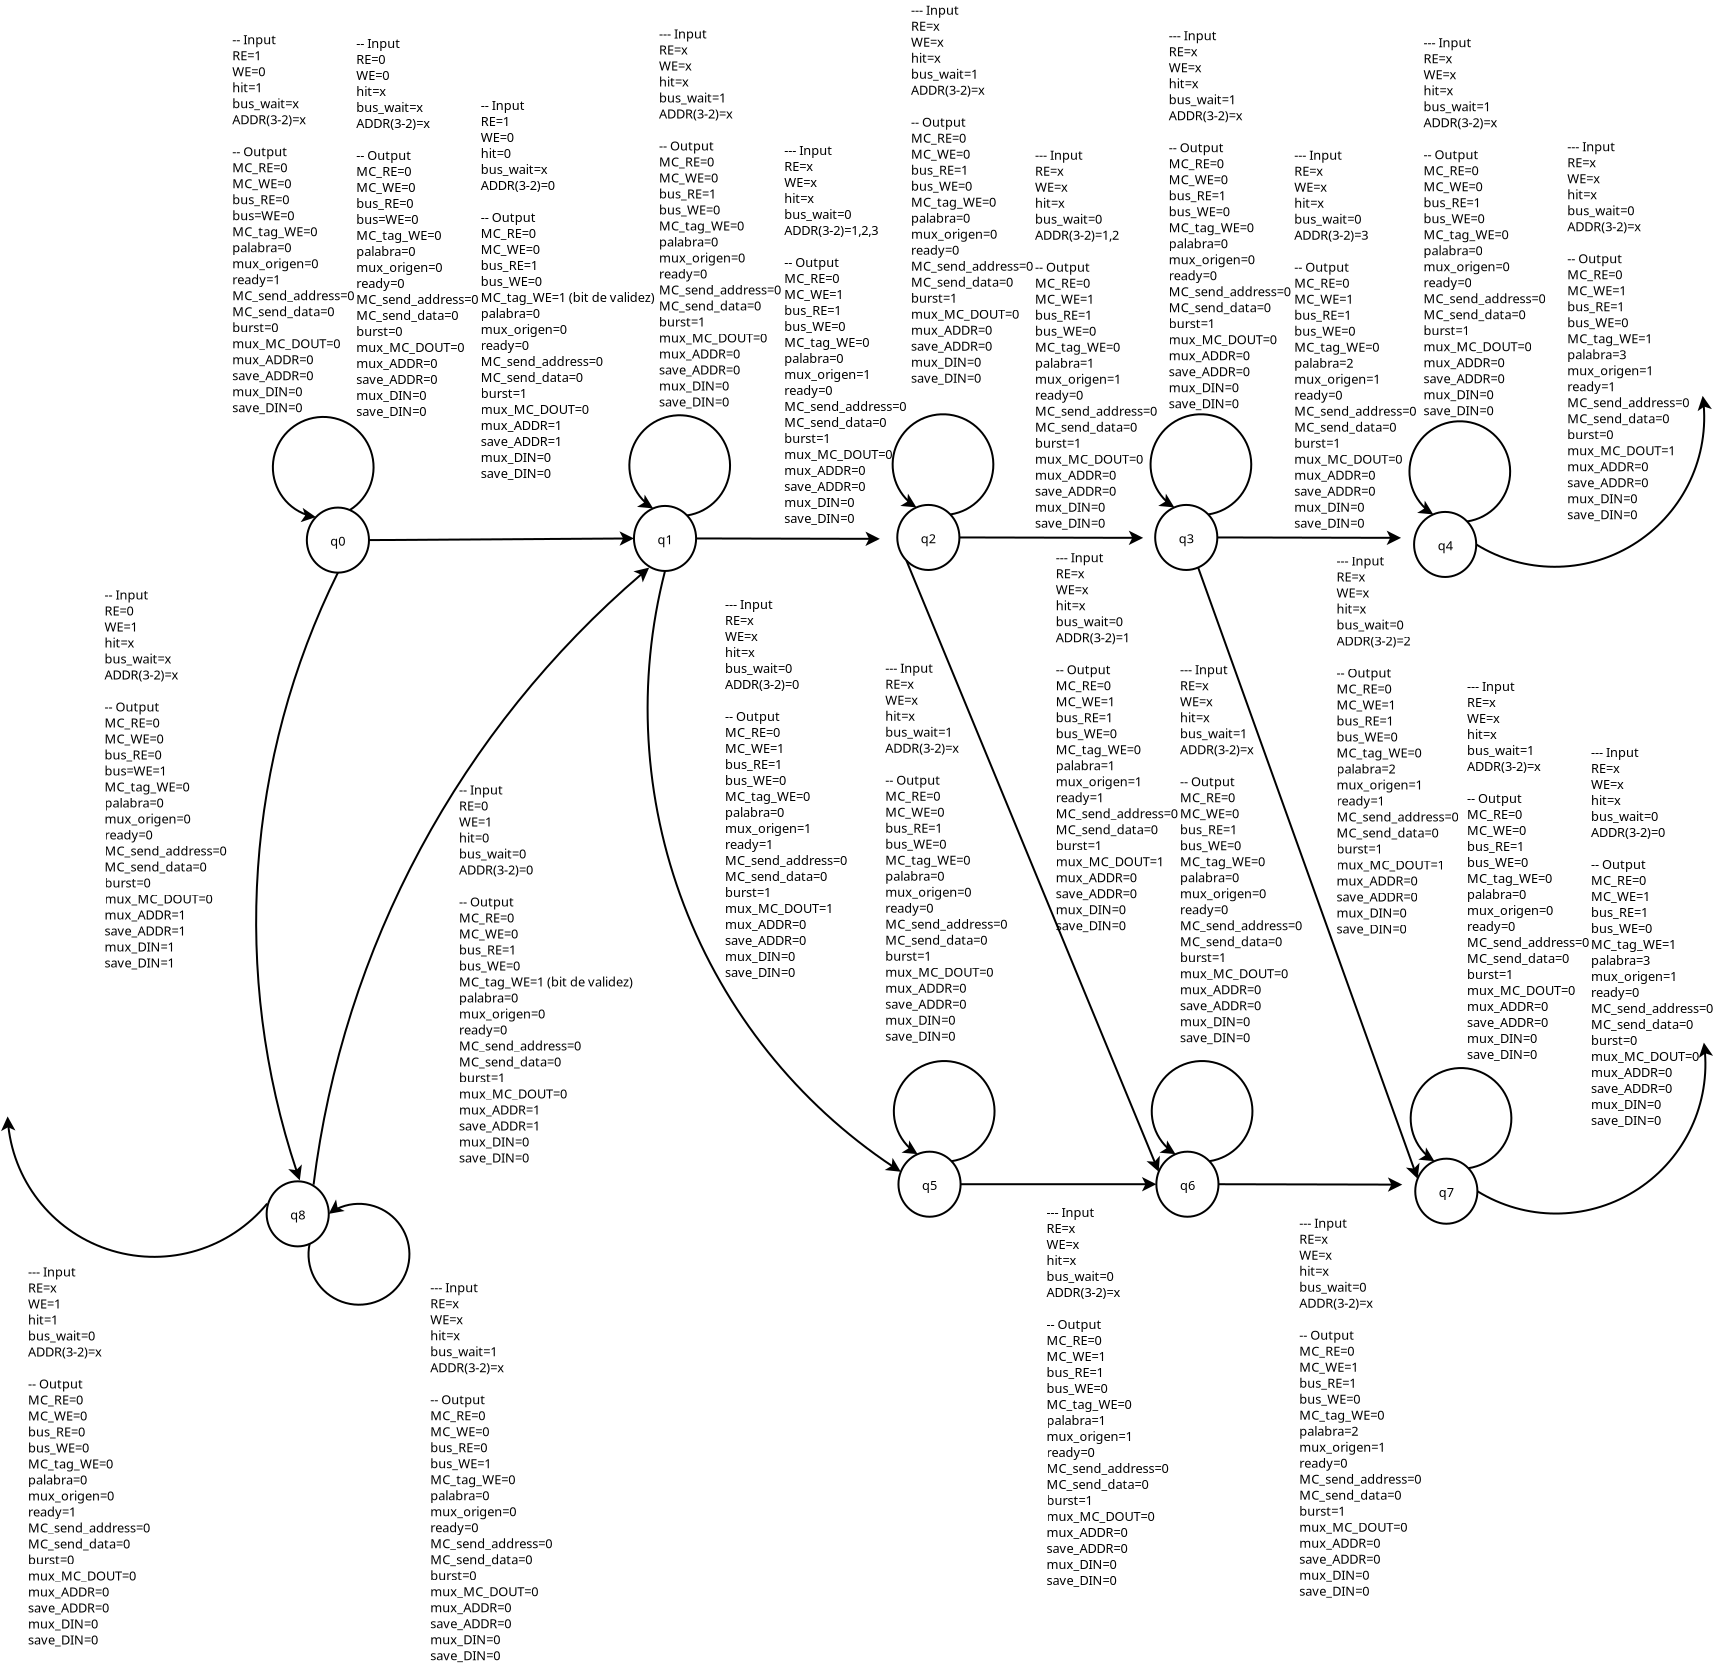 <?xml version="1.0" encoding="UTF-8"?>
<dia:diagram xmlns:dia="http://www.lysator.liu.se/~alla/dia/">
  <dia:layer name="Fondo" visible="true" active="true">
    <dia:object type="Flowchart - Ellipse" version="0" id="O0">
      <dia:attribute name="obj_pos">
        <dia:point val="-0.003,13.686"/>
      </dia:attribute>
      <dia:attribute name="obj_bb">
        <dia:rectangle val="-0.053,13.636;3.154,16.989"/>
      </dia:attribute>
      <dia:attribute name="elem_corner">
        <dia:point val="-0.003,13.686"/>
      </dia:attribute>
      <dia:attribute name="elem_width">
        <dia:real val="3.107"/>
      </dia:attribute>
      <dia:attribute name="elem_height">
        <dia:real val="3.253"/>
      </dia:attribute>
      <dia:attribute name="show_background">
        <dia:boolean val="true"/>
      </dia:attribute>
      <dia:attribute name="padding">
        <dia:real val="0.354"/>
      </dia:attribute>
      <dia:attribute name="text">
        <dia:composite type="text">
          <dia:attribute name="string">
            <dia:string>#q0#</dia:string>
          </dia:attribute>
          <dia:attribute name="font">
            <dia:font family="sans" style="0" name="Helvetica"/>
          </dia:attribute>
          <dia:attribute name="height">
            <dia:real val="0.8"/>
          </dia:attribute>
          <dia:attribute name="pos">
            <dia:point val="1.55,15.552"/>
          </dia:attribute>
          <dia:attribute name="color">
            <dia:color val="#000000"/>
          </dia:attribute>
          <dia:attribute name="alignment">
            <dia:enum val="1"/>
          </dia:attribute>
        </dia:composite>
      </dia:attribute>
    </dia:object>
    <dia:object type="Flowchart - Ellipse" version="0" id="O1">
      <dia:attribute name="obj_pos">
        <dia:point val="16.353,13.603"/>
      </dia:attribute>
      <dia:attribute name="obj_bb">
        <dia:rectangle val="16.303,13.553;19.509,16.906"/>
      </dia:attribute>
      <dia:attribute name="elem_corner">
        <dia:point val="16.353,13.603"/>
      </dia:attribute>
      <dia:attribute name="elem_width">
        <dia:real val="3.107"/>
      </dia:attribute>
      <dia:attribute name="elem_height">
        <dia:real val="3.253"/>
      </dia:attribute>
      <dia:attribute name="show_background">
        <dia:boolean val="true"/>
      </dia:attribute>
      <dia:attribute name="padding">
        <dia:real val="0.354"/>
      </dia:attribute>
      <dia:attribute name="text">
        <dia:composite type="text">
          <dia:attribute name="string">
            <dia:string>#q1#</dia:string>
          </dia:attribute>
          <dia:attribute name="font">
            <dia:font family="sans" style="0" name="Helvetica"/>
          </dia:attribute>
          <dia:attribute name="height">
            <dia:real val="0.8"/>
          </dia:attribute>
          <dia:attribute name="pos">
            <dia:point val="17.906,15.469"/>
          </dia:attribute>
          <dia:attribute name="color">
            <dia:color val="#000000"/>
          </dia:attribute>
          <dia:attribute name="alignment">
            <dia:enum val="1"/>
          </dia:attribute>
        </dia:composite>
      </dia:attribute>
    </dia:object>
    <dia:object type="Standard - Text" version="1" id="O2">
      <dia:attribute name="obj_pos">
        <dia:point val="-3.731,-9.481"/>
      </dia:attribute>
      <dia:attribute name="obj_bb">
        <dia:rectangle val="-3.731,-10.121;2.179,9.052"/>
      </dia:attribute>
      <dia:attribute name="text">
        <dia:composite type="text">
          <dia:attribute name="string">
            <dia:string>#-- Input
RE=1
WE=0
hit=1
bus_wait=x
ADDR(3-2)=x

-- Output
MC_RE=0
MC_WE=0
bus_RE=0
bus=WE=0
MC_tag_WE=0
palabra=0
mux_origen=0
ready=1
MC_send_address=0
MC_send_data=0
burst=0
mux_MC_DOUT=0
mux_ADDR=0
save_ADDR=0
mux_DIN=0
save_DIN=0#</dia:string>
          </dia:attribute>
          <dia:attribute name="font">
            <dia:font family="sans" style="0" name="Helvetica"/>
          </dia:attribute>
          <dia:attribute name="height">
            <dia:real val="0.8"/>
          </dia:attribute>
          <dia:attribute name="pos">
            <dia:point val="-3.731,-9.481"/>
          </dia:attribute>
          <dia:attribute name="color">
            <dia:color val="#000000"/>
          </dia:attribute>
          <dia:attribute name="alignment">
            <dia:enum val="0"/>
          </dia:attribute>
        </dia:composite>
      </dia:attribute>
      <dia:attribute name="valign">
        <dia:enum val="3"/>
      </dia:attribute>
    </dia:object>
    <dia:object type="Standard - Arc" version="0" id="O3">
      <dia:attribute name="obj_pos">
        <dia:point val="2.145,13.809"/>
      </dia:attribute>
      <dia:attribute name="obj_bb">
        <dia:rectangle val="-1.751,9.103;3.384,14.415"/>
      </dia:attribute>
      <dia:attribute name="conn_endpoints">
        <dia:point val="2.145,13.809"/>
        <dia:point val="0.452,14.162"/>
      </dia:attribute>
      <dia:attribute name="curve_distance">
        <dia:real val="4.882"/>
      </dia:attribute>
      <dia:attribute name="end_arrow">
        <dia:enum val="22"/>
      </dia:attribute>
      <dia:attribute name="end_arrow_length">
        <dia:real val="0.5"/>
      </dia:attribute>
      <dia:attribute name="end_arrow_width">
        <dia:real val="0.5"/>
      </dia:attribute>
      <dia:connections>
        <dia:connection handle="0" to="O0" connection="3"/>
        <dia:connection handle="1" to="O0" connection="6"/>
      </dia:connections>
    </dia:object>
    <dia:object type="Standard - Line" version="0" id="O4">
      <dia:attribute name="obj_pos">
        <dia:point val="3.104,15.312"/>
      </dia:attribute>
      <dia:attribute name="obj_bb">
        <dia:rectangle val="3.054,14.871;16.464,15.595"/>
      </dia:attribute>
      <dia:attribute name="conn_endpoints">
        <dia:point val="3.104,15.312"/>
        <dia:point val="16.353,15.229"/>
      </dia:attribute>
      <dia:attribute name="numcp">
        <dia:int val="1"/>
      </dia:attribute>
      <dia:attribute name="end_arrow">
        <dia:enum val="22"/>
      </dia:attribute>
      <dia:attribute name="end_arrow_length">
        <dia:real val="0.5"/>
      </dia:attribute>
      <dia:attribute name="end_arrow_width">
        <dia:real val="0.5"/>
      </dia:attribute>
      <dia:connections>
        <dia:connection handle="0" to="O0" connection="0"/>
        <dia:connection handle="1" to="O1" connection="8"/>
      </dia:connections>
    </dia:object>
    <dia:object type="Standard - Text" version="1" id="O5">
      <dia:attribute name="obj_pos">
        <dia:point val="8.696,-6.196"/>
      </dia:attribute>
      <dia:attribute name="obj_bb">
        <dia:rectangle val="8.696,-6.836;17.359,12.336"/>
      </dia:attribute>
      <dia:attribute name="text">
        <dia:composite type="text">
          <dia:attribute name="string">
            <dia:string>#-- Input
RE=1
WE=0
hit=0
bus_wait=x
ADDR(3-2)=0

-- Output
MC_RE=0
MC_WE=0
bus_RE=1
bus_WE=0
MC_tag_WE=1 (bit de validez)
palabra=0
mux_origen=0
ready=0
MC_send_address=0
MC_send_data=0
burst=1
mux_MC_DOUT=0
mux_ADDR=1
save_ADDR=1
mux_DIN=0
save_DIN=0#</dia:string>
          </dia:attribute>
          <dia:attribute name="font">
            <dia:font family="sans" style="0" name="Helvetica"/>
          </dia:attribute>
          <dia:attribute name="height">
            <dia:real val="0.8"/>
          </dia:attribute>
          <dia:attribute name="pos">
            <dia:point val="8.696,-6.196"/>
          </dia:attribute>
          <dia:attribute name="color">
            <dia:color val="#000000"/>
          </dia:attribute>
          <dia:attribute name="alignment">
            <dia:enum val="0"/>
          </dia:attribute>
        </dia:composite>
      </dia:attribute>
      <dia:attribute name="valign">
        <dia:enum val="3"/>
      </dia:attribute>
    </dia:object>
    <dia:object type="Standard - Line" version="0" id="O6">
      <dia:attribute name="obj_pos">
        <dia:point val="19.459,15.229"/>
      </dia:attribute>
      <dia:attribute name="obj_bb">
        <dia:rectangle val="19.409,14.887;28.76,15.61"/>
      </dia:attribute>
      <dia:attribute name="conn_endpoints">
        <dia:point val="19.459,15.229"/>
        <dia:point val="28.648,15.25"/>
      </dia:attribute>
      <dia:attribute name="numcp">
        <dia:int val="1"/>
      </dia:attribute>
      <dia:attribute name="end_arrow">
        <dia:enum val="22"/>
      </dia:attribute>
      <dia:attribute name="end_arrow_length">
        <dia:real val="0.5"/>
      </dia:attribute>
      <dia:attribute name="end_arrow_width">
        <dia:real val="0.5"/>
      </dia:attribute>
      <dia:connections>
        <dia:connection handle="0" to="O1" connection="0"/>
      </dia:connections>
    </dia:object>
    <dia:object type="Standard - Arc" version="0" id="O7">
      <dia:attribute name="obj_pos">
        <dia:point val="19.004,14.079"/>
      </dia:attribute>
      <dia:attribute name="obj_bb">
        <dia:rectangle val="16.072,9.02;21.208,14.138"/>
      </dia:attribute>
      <dia:attribute name="conn_endpoints">
        <dia:point val="19.004,14.079"/>
        <dia:point val="17.311,13.726"/>
      </dia:attribute>
      <dia:attribute name="curve_distance">
        <dia:real val="4.882"/>
      </dia:attribute>
      <dia:attribute name="end_arrow">
        <dia:enum val="22"/>
      </dia:attribute>
      <dia:attribute name="end_arrow_length">
        <dia:real val="0.5"/>
      </dia:attribute>
      <dia:attribute name="end_arrow_width">
        <dia:real val="0.5"/>
      </dia:attribute>
      <dia:connections>
        <dia:connection handle="0" to="O1" connection="2"/>
        <dia:connection handle="1" to="O1" connection="5"/>
      </dia:connections>
    </dia:object>
    <dia:object type="Standard - Text" version="1" id="O8">
      <dia:attribute name="obj_pos">
        <dia:point val="17.605,-9.767"/>
      </dia:attribute>
      <dia:attribute name="obj_bb">
        <dia:rectangle val="17.605,-10.407;23.515,8.766"/>
      </dia:attribute>
      <dia:attribute name="text">
        <dia:composite type="text">
          <dia:attribute name="string">
            <dia:string>#--- Input
RE=x
WE=x
hit=x
bus_wait=1
ADDR(3-2)=x

-- Output
MC_RE=0
MC_WE=0
bus_RE=1
bus_WE=0
MC_tag_WE=0
palabra=0
mux_origen=0
ready=0
MC_send_address=0
MC_send_data=0
burst=1
mux_MC_DOUT=0
mux_ADDR=0
save_ADDR=0
mux_DIN=0
save_DIN=0#</dia:string>
          </dia:attribute>
          <dia:attribute name="font">
            <dia:font family="sans" style="0" name="Helvetica"/>
          </dia:attribute>
          <dia:attribute name="height">
            <dia:real val="0.8"/>
          </dia:attribute>
          <dia:attribute name="pos">
            <dia:point val="17.605,-9.767"/>
          </dia:attribute>
          <dia:attribute name="color">
            <dia:color val="#000000"/>
          </dia:attribute>
          <dia:attribute name="alignment">
            <dia:enum val="0"/>
          </dia:attribute>
        </dia:composite>
      </dia:attribute>
      <dia:attribute name="valign">
        <dia:enum val="3"/>
      </dia:attribute>
    </dia:object>
    <dia:object type="Standard - Text" version="1" id="O9">
      <dia:attribute name="obj_pos">
        <dia:point val="23.871,-3.937"/>
      </dia:attribute>
      <dia:attribute name="obj_bb">
        <dia:rectangle val="23.871,-4.577;29.781,14.595"/>
      </dia:attribute>
      <dia:attribute name="text">
        <dia:composite type="text">
          <dia:attribute name="string">
            <dia:string>#--- Input
RE=x
WE=x
hit=x
bus_wait=0
ADDR(3-2)=1,2,3

-- Output
MC_RE=0
MC_WE=1
bus_RE=1
bus_WE=0
MC_tag_WE=0
palabra=0
mux_origen=1
ready=0
MC_send_address=0
MC_send_data=0
burst=1
mux_MC_DOUT=0
mux_ADDR=0
save_ADDR=0
mux_DIN=0
save_DIN=0#</dia:string>
          </dia:attribute>
          <dia:attribute name="font">
            <dia:font family="sans" style="0" name="Helvetica"/>
          </dia:attribute>
          <dia:attribute name="height">
            <dia:real val="0.8"/>
          </dia:attribute>
          <dia:attribute name="pos">
            <dia:point val="23.871,-3.937"/>
          </dia:attribute>
          <dia:attribute name="color">
            <dia:color val="#000000"/>
          </dia:attribute>
          <dia:attribute name="alignment">
            <dia:enum val="0"/>
          </dia:attribute>
        </dia:composite>
      </dia:attribute>
      <dia:attribute name="valign">
        <dia:enum val="3"/>
      </dia:attribute>
    </dia:object>
    <dia:object type="Flowchart - Ellipse" version="0" id="O10">
      <dia:attribute name="obj_pos">
        <dia:point val="29.519,13.553"/>
      </dia:attribute>
      <dia:attribute name="obj_bb">
        <dia:rectangle val="29.469,13.503;32.675,16.856"/>
      </dia:attribute>
      <dia:attribute name="elem_corner">
        <dia:point val="29.519,13.553"/>
      </dia:attribute>
      <dia:attribute name="elem_width">
        <dia:real val="3.107"/>
      </dia:attribute>
      <dia:attribute name="elem_height">
        <dia:real val="3.253"/>
      </dia:attribute>
      <dia:attribute name="show_background">
        <dia:boolean val="true"/>
      </dia:attribute>
      <dia:attribute name="padding">
        <dia:real val="0.354"/>
      </dia:attribute>
      <dia:attribute name="text">
        <dia:composite type="text">
          <dia:attribute name="string">
            <dia:string>#q2#</dia:string>
          </dia:attribute>
          <dia:attribute name="font">
            <dia:font family="sans" style="0" name="Helvetica"/>
          </dia:attribute>
          <dia:attribute name="height">
            <dia:real val="0.8"/>
          </dia:attribute>
          <dia:attribute name="pos">
            <dia:point val="31.072,15.419"/>
          </dia:attribute>
          <dia:attribute name="color">
            <dia:color val="#000000"/>
          </dia:attribute>
          <dia:attribute name="alignment">
            <dia:enum val="1"/>
          </dia:attribute>
        </dia:composite>
      </dia:attribute>
    </dia:object>
    <dia:object type="Standard - Line" version="0" id="O11">
      <dia:attribute name="obj_pos">
        <dia:point val="32.625,15.179"/>
      </dia:attribute>
      <dia:attribute name="obj_bb">
        <dia:rectangle val="32.575,14.837;41.926,15.56"/>
      </dia:attribute>
      <dia:attribute name="conn_endpoints">
        <dia:point val="32.625,15.179"/>
        <dia:point val="41.814,15.2"/>
      </dia:attribute>
      <dia:attribute name="numcp">
        <dia:int val="1"/>
      </dia:attribute>
      <dia:attribute name="end_arrow">
        <dia:enum val="22"/>
      </dia:attribute>
      <dia:attribute name="end_arrow_length">
        <dia:real val="0.5"/>
      </dia:attribute>
      <dia:attribute name="end_arrow_width">
        <dia:real val="0.5"/>
      </dia:attribute>
      <dia:connections>
        <dia:connection handle="0" to="O10" connection="0"/>
      </dia:connections>
    </dia:object>
    <dia:object type="Standard - Arc" version="0" id="O12">
      <dia:attribute name="obj_pos">
        <dia:point val="32.17,14.029"/>
      </dia:attribute>
      <dia:attribute name="obj_bb">
        <dia:rectangle val="29.238,8.97;34.374,14.088"/>
      </dia:attribute>
      <dia:attribute name="conn_endpoints">
        <dia:point val="32.17,14.029"/>
        <dia:point val="30.477,13.677"/>
      </dia:attribute>
      <dia:attribute name="curve_distance">
        <dia:real val="4.882"/>
      </dia:attribute>
      <dia:attribute name="end_arrow">
        <dia:enum val="22"/>
      </dia:attribute>
      <dia:attribute name="end_arrow_length">
        <dia:real val="0.5"/>
      </dia:attribute>
      <dia:attribute name="end_arrow_width">
        <dia:real val="0.5"/>
      </dia:attribute>
      <dia:connections>
        <dia:connection handle="0" to="O10" connection="2"/>
        <dia:connection handle="1" to="O10" connection="5"/>
      </dia:connections>
    </dia:object>
    <dia:object type="Standard - Text" version="1" id="O13">
      <dia:attribute name="obj_pos">
        <dia:point val="30.201,-10.958"/>
      </dia:attribute>
      <dia:attribute name="obj_bb">
        <dia:rectangle val="30.201,-11.598;36.111,7.574"/>
      </dia:attribute>
      <dia:attribute name="text">
        <dia:composite type="text">
          <dia:attribute name="string">
            <dia:string>#--- Input
RE=x
WE=x
hit=x
bus_wait=1
ADDR(3-2)=x

-- Output
MC_RE=0
MC_WE=0
bus_RE=1
bus_WE=0
MC_tag_WE=0
palabra=0
mux_origen=0
ready=0
MC_send_address=0
MC_send_data=0
burst=1
mux_MC_DOUT=0
mux_ADDR=0
save_ADDR=0
mux_DIN=0
save_DIN=0#</dia:string>
          </dia:attribute>
          <dia:attribute name="font">
            <dia:font family="sans" style="0" name="Helvetica"/>
          </dia:attribute>
          <dia:attribute name="height">
            <dia:real val="0.8"/>
          </dia:attribute>
          <dia:attribute name="pos">
            <dia:point val="30.201,-10.958"/>
          </dia:attribute>
          <dia:attribute name="color">
            <dia:color val="#000000"/>
          </dia:attribute>
          <dia:attribute name="alignment">
            <dia:enum val="0"/>
          </dia:attribute>
        </dia:composite>
      </dia:attribute>
      <dia:attribute name="valign">
        <dia:enum val="3"/>
      </dia:attribute>
    </dia:object>
    <dia:object type="Standard - Text" version="1" id="O14">
      <dia:attribute name="obj_pos">
        <dia:point val="36.401,-3.704"/>
      </dia:attribute>
      <dia:attribute name="obj_bb">
        <dia:rectangle val="36.401,-4.344;42.311,14.828"/>
      </dia:attribute>
      <dia:attribute name="text">
        <dia:composite type="text">
          <dia:attribute name="string">
            <dia:string>#--- Input
RE=x
WE=x
hit=x
bus_wait=0
ADDR(3-2)=1,2

-- Output
MC_RE=0
MC_WE=1
bus_RE=1
bus_WE=0
MC_tag_WE=0
palabra=1
mux_origen=1
ready=0
MC_send_address=0
MC_send_data=0
burst=1
mux_MC_DOUT=0
mux_ADDR=0
save_ADDR=0
mux_DIN=0
save_DIN=0#</dia:string>
          </dia:attribute>
          <dia:attribute name="font">
            <dia:font family="sans" style="0" name="Helvetica"/>
          </dia:attribute>
          <dia:attribute name="height">
            <dia:real val="0.8"/>
          </dia:attribute>
          <dia:attribute name="pos">
            <dia:point val="36.401,-3.704"/>
          </dia:attribute>
          <dia:attribute name="color">
            <dia:color val="#000000"/>
          </dia:attribute>
          <dia:attribute name="alignment">
            <dia:enum val="0"/>
          </dia:attribute>
        </dia:composite>
      </dia:attribute>
      <dia:attribute name="valign">
        <dia:enum val="3"/>
      </dia:attribute>
    </dia:object>
    <dia:object type="Flowchart - Ellipse" version="0" id="O15">
      <dia:attribute name="obj_pos">
        <dia:point val="42.414,13.553"/>
      </dia:attribute>
      <dia:attribute name="obj_bb">
        <dia:rectangle val="42.364,13.503;45.57,16.856"/>
      </dia:attribute>
      <dia:attribute name="elem_corner">
        <dia:point val="42.414,13.553"/>
      </dia:attribute>
      <dia:attribute name="elem_width">
        <dia:real val="3.107"/>
      </dia:attribute>
      <dia:attribute name="elem_height">
        <dia:real val="3.253"/>
      </dia:attribute>
      <dia:attribute name="show_background">
        <dia:boolean val="true"/>
      </dia:attribute>
      <dia:attribute name="padding">
        <dia:real val="0.354"/>
      </dia:attribute>
      <dia:attribute name="text">
        <dia:composite type="text">
          <dia:attribute name="string">
            <dia:string>#q3#</dia:string>
          </dia:attribute>
          <dia:attribute name="font">
            <dia:font family="sans" style="0" name="Helvetica"/>
          </dia:attribute>
          <dia:attribute name="height">
            <dia:real val="0.8"/>
          </dia:attribute>
          <dia:attribute name="pos">
            <dia:point val="43.967,15.419"/>
          </dia:attribute>
          <dia:attribute name="color">
            <dia:color val="#000000"/>
          </dia:attribute>
          <dia:attribute name="alignment">
            <dia:enum val="1"/>
          </dia:attribute>
        </dia:composite>
      </dia:attribute>
    </dia:object>
    <dia:object type="Standard - Line" version="0" id="O16">
      <dia:attribute name="obj_pos">
        <dia:point val="45.52,15.179"/>
      </dia:attribute>
      <dia:attribute name="obj_bb">
        <dia:rectangle val="45.47,14.837;54.821,15.56"/>
      </dia:attribute>
      <dia:attribute name="conn_endpoints">
        <dia:point val="45.52,15.179"/>
        <dia:point val="54.709,15.2"/>
      </dia:attribute>
      <dia:attribute name="numcp">
        <dia:int val="1"/>
      </dia:attribute>
      <dia:attribute name="end_arrow">
        <dia:enum val="22"/>
      </dia:attribute>
      <dia:attribute name="end_arrow_length">
        <dia:real val="0.5"/>
      </dia:attribute>
      <dia:attribute name="end_arrow_width">
        <dia:real val="0.5"/>
      </dia:attribute>
      <dia:connections>
        <dia:connection handle="0" to="O15" connection="0"/>
      </dia:connections>
    </dia:object>
    <dia:object type="Standard - Arc" version="0" id="O17">
      <dia:attribute name="obj_pos">
        <dia:point val="45.065,14.029"/>
      </dia:attribute>
      <dia:attribute name="obj_bb">
        <dia:rectangle val="42.133,8.97;47.269,14.088"/>
      </dia:attribute>
      <dia:attribute name="conn_endpoints">
        <dia:point val="45.065,14.029"/>
        <dia:point val="43.373,13.677"/>
      </dia:attribute>
      <dia:attribute name="curve_distance">
        <dia:real val="4.882"/>
      </dia:attribute>
      <dia:attribute name="end_arrow">
        <dia:enum val="22"/>
      </dia:attribute>
      <dia:attribute name="end_arrow_length">
        <dia:real val="0.5"/>
      </dia:attribute>
      <dia:attribute name="end_arrow_width">
        <dia:real val="0.5"/>
      </dia:attribute>
      <dia:connections>
        <dia:connection handle="0" to="O15" connection="2"/>
        <dia:connection handle="1" to="O15" connection="5"/>
      </dia:connections>
    </dia:object>
    <dia:object type="Standard - Text" version="1" id="O18">
      <dia:attribute name="obj_pos">
        <dia:point val="43.096,-9.685"/>
      </dia:attribute>
      <dia:attribute name="obj_bb">
        <dia:rectangle val="43.096,-10.325;49.006,8.847"/>
      </dia:attribute>
      <dia:attribute name="text">
        <dia:composite type="text">
          <dia:attribute name="string">
            <dia:string>#--- Input
RE=x
WE=x
hit=x
bus_wait=1
ADDR(3-2)=x

-- Output
MC_RE=0
MC_WE=0
bus_RE=1
bus_WE=0
MC_tag_WE=0
palabra=0
mux_origen=0
ready=0
MC_send_address=0
MC_send_data=0
burst=1
mux_MC_DOUT=0
mux_ADDR=0
save_ADDR=0
mux_DIN=0
save_DIN=0#</dia:string>
          </dia:attribute>
          <dia:attribute name="font">
            <dia:font family="sans" style="0" name="Helvetica"/>
          </dia:attribute>
          <dia:attribute name="height">
            <dia:real val="0.8"/>
          </dia:attribute>
          <dia:attribute name="pos">
            <dia:point val="43.096,-9.685"/>
          </dia:attribute>
          <dia:attribute name="color">
            <dia:color val="#000000"/>
          </dia:attribute>
          <dia:attribute name="alignment">
            <dia:enum val="0"/>
          </dia:attribute>
        </dia:composite>
      </dia:attribute>
      <dia:attribute name="valign">
        <dia:enum val="3"/>
      </dia:attribute>
    </dia:object>
    <dia:object type="Standard - Text" version="1" id="O19">
      <dia:attribute name="obj_pos">
        <dia:point val="49.367,-3.704"/>
      </dia:attribute>
      <dia:attribute name="obj_bb">
        <dia:rectangle val="49.367,-4.344;55.277,14.828"/>
      </dia:attribute>
      <dia:attribute name="text">
        <dia:composite type="text">
          <dia:attribute name="string">
            <dia:string>#--- Input
RE=x
WE=x
hit=x
bus_wait=0
ADDR(3-2)=3

-- Output
MC_RE=0
MC_WE=1
bus_RE=1
bus_WE=0
MC_tag_WE=0
palabra=2
mux_origen=1
ready=0
MC_send_address=0
MC_send_data=0
burst=1
mux_MC_DOUT=0
mux_ADDR=0
save_ADDR=0
mux_DIN=0
save_DIN=0#</dia:string>
          </dia:attribute>
          <dia:attribute name="font">
            <dia:font family="sans" style="0" name="Helvetica"/>
          </dia:attribute>
          <dia:attribute name="height">
            <dia:real val="0.8"/>
          </dia:attribute>
          <dia:attribute name="pos">
            <dia:point val="49.367,-3.704"/>
          </dia:attribute>
          <dia:attribute name="color">
            <dia:color val="#000000"/>
          </dia:attribute>
          <dia:attribute name="alignment">
            <dia:enum val="0"/>
          </dia:attribute>
        </dia:composite>
      </dia:attribute>
      <dia:attribute name="valign">
        <dia:enum val="3"/>
      </dia:attribute>
    </dia:object>
    <dia:object type="Flowchart - Ellipse" version="0" id="O20">
      <dia:attribute name="obj_pos">
        <dia:point val="55.359,13.903"/>
      </dia:attribute>
      <dia:attribute name="obj_bb">
        <dia:rectangle val="55.309,13.853;58.515,17.206"/>
      </dia:attribute>
      <dia:attribute name="elem_corner">
        <dia:point val="55.359,13.903"/>
      </dia:attribute>
      <dia:attribute name="elem_width">
        <dia:real val="3.107"/>
      </dia:attribute>
      <dia:attribute name="elem_height">
        <dia:real val="3.253"/>
      </dia:attribute>
      <dia:attribute name="show_background">
        <dia:boolean val="true"/>
      </dia:attribute>
      <dia:attribute name="padding">
        <dia:real val="0.354"/>
      </dia:attribute>
      <dia:attribute name="text">
        <dia:composite type="text">
          <dia:attribute name="string">
            <dia:string>#q4#</dia:string>
          </dia:attribute>
          <dia:attribute name="font">
            <dia:font family="sans" style="0" name="Helvetica"/>
          </dia:attribute>
          <dia:attribute name="height">
            <dia:real val="0.8"/>
          </dia:attribute>
          <dia:attribute name="pos">
            <dia:point val="56.912,15.769"/>
          </dia:attribute>
          <dia:attribute name="color">
            <dia:color val="#000000"/>
          </dia:attribute>
          <dia:attribute name="alignment">
            <dia:enum val="1"/>
          </dia:attribute>
        </dia:composite>
      </dia:attribute>
    </dia:object>
    <dia:object type="Standard - Arc" version="0" id="O21">
      <dia:attribute name="obj_pos">
        <dia:point val="58.01,14.379"/>
      </dia:attribute>
      <dia:attribute name="obj_bb">
        <dia:rectangle val="55.078,9.32;60.214,14.438"/>
      </dia:attribute>
      <dia:attribute name="conn_endpoints">
        <dia:point val="58.01,14.379"/>
        <dia:point val="56.318,14.027"/>
      </dia:attribute>
      <dia:attribute name="curve_distance">
        <dia:real val="4.882"/>
      </dia:attribute>
      <dia:attribute name="end_arrow">
        <dia:enum val="22"/>
      </dia:attribute>
      <dia:attribute name="end_arrow_length">
        <dia:real val="0.5"/>
      </dia:attribute>
      <dia:attribute name="end_arrow_width">
        <dia:real val="0.5"/>
      </dia:attribute>
      <dia:connections>
        <dia:connection handle="0" to="O20" connection="2"/>
        <dia:connection handle="1" to="O20" connection="5"/>
      </dia:connections>
    </dia:object>
    <dia:object type="Standard - Text" version="1" id="O22">
      <dia:attribute name="obj_pos">
        <dia:point val="55.829,-9.335"/>
      </dia:attribute>
      <dia:attribute name="obj_bb">
        <dia:rectangle val="55.829,-9.975;61.739,9.197"/>
      </dia:attribute>
      <dia:attribute name="text">
        <dia:composite type="text">
          <dia:attribute name="string">
            <dia:string>#--- Input
RE=x
WE=x
hit=x
bus_wait=1
ADDR(3-2)=x

-- Output
MC_RE=0
MC_WE=0
bus_RE=1
bus_WE=0
MC_tag_WE=0
palabra=0
mux_origen=0
ready=0
MC_send_address=0
MC_send_data=0
burst=1
mux_MC_DOUT=0
mux_ADDR=0
save_ADDR=0
mux_DIN=0
save_DIN=0#</dia:string>
          </dia:attribute>
          <dia:attribute name="font">
            <dia:font family="sans" style="0" name="Helvetica"/>
          </dia:attribute>
          <dia:attribute name="height">
            <dia:real val="0.8"/>
          </dia:attribute>
          <dia:attribute name="pos">
            <dia:point val="55.829,-9.335"/>
          </dia:attribute>
          <dia:attribute name="color">
            <dia:color val="#000000"/>
          </dia:attribute>
          <dia:attribute name="alignment">
            <dia:enum val="0"/>
          </dia:attribute>
        </dia:composite>
      </dia:attribute>
      <dia:attribute name="valign">
        <dia:enum val="3"/>
      </dia:attribute>
    </dia:object>
    <dia:object type="Standard - Text" version="1" id="O23">
      <dia:attribute name="obj_pos">
        <dia:point val="63.019,-4.132"/>
      </dia:attribute>
      <dia:attribute name="obj_bb">
        <dia:rectangle val="63.019,-4.772;68.929,14.401"/>
      </dia:attribute>
      <dia:attribute name="text">
        <dia:composite type="text">
          <dia:attribute name="string">
            <dia:string>#--- Input
RE=x
WE=x
hit=x
bus_wait=0
ADDR(3-2)=x

-- Output
MC_RE=0
MC_WE=1
bus_RE=1
bus_WE=0
MC_tag_WE=1
palabra=3
mux_origen=1
ready=1
MC_send_address=0
MC_send_data=0
burst=0
mux_MC_DOUT=1
mux_ADDR=0
save_ADDR=0
mux_DIN=0
save_DIN=0#</dia:string>
          </dia:attribute>
          <dia:attribute name="font">
            <dia:font family="sans" style="0" name="Helvetica"/>
          </dia:attribute>
          <dia:attribute name="height">
            <dia:real val="0.8"/>
          </dia:attribute>
          <dia:attribute name="pos">
            <dia:point val="63.019,-4.132"/>
          </dia:attribute>
          <dia:attribute name="color">
            <dia:color val="#000000"/>
          </dia:attribute>
          <dia:attribute name="alignment">
            <dia:enum val="0"/>
          </dia:attribute>
        </dia:composite>
      </dia:attribute>
      <dia:attribute name="valign">
        <dia:enum val="3"/>
      </dia:attribute>
    </dia:object>
    <dia:object type="Standard - Arc" version="0" id="O24">
      <dia:attribute name="obj_pos">
        <dia:point val="58.465,15.529"/>
      </dia:attribute>
      <dia:attribute name="obj_bb">
        <dia:rectangle val="58.396,8.031;70.251,16.697"/>
      </dia:attribute>
      <dia:attribute name="conn_endpoints">
        <dia:point val="58.465,15.529"/>
        <dia:point val="69.788,8.1"/>
      </dia:attribute>
      <dia:attribute name="curve_distance">
        <dia:real val="4.315"/>
      </dia:attribute>
      <dia:attribute name="end_arrow">
        <dia:enum val="22"/>
      </dia:attribute>
      <dia:attribute name="end_arrow_length">
        <dia:real val="0.5"/>
      </dia:attribute>
      <dia:attribute name="end_arrow_width">
        <dia:real val="0.5"/>
      </dia:attribute>
      <dia:connections>
        <dia:connection handle="0" to="O20" connection="0"/>
      </dia:connections>
    </dia:object>
    <dia:object type="Standard - Text" version="1" id="O25">
      <dia:attribute name="obj_pos">
        <dia:point val="20.902,18.761"/>
      </dia:attribute>
      <dia:attribute name="obj_bb">
        <dia:rectangle val="20.902,18.121;26.812,37.294"/>
      </dia:attribute>
      <dia:attribute name="text">
        <dia:composite type="text">
          <dia:attribute name="string">
            <dia:string>#--- Input
RE=x
WE=x
hit=x
bus_wait=0
ADDR(3-2)=0

-- Output
MC_RE=0
MC_WE=1
bus_RE=1
bus_WE=0
MC_tag_WE=0
palabra=0
mux_origen=1
ready=1
MC_send_address=0
MC_send_data=0
burst=1
mux_MC_DOUT=1
mux_ADDR=0
save_ADDR=0
mux_DIN=0
save_DIN=0#</dia:string>
          </dia:attribute>
          <dia:attribute name="font">
            <dia:font family="sans" style="0" name="Helvetica"/>
          </dia:attribute>
          <dia:attribute name="height">
            <dia:real val="0.8"/>
          </dia:attribute>
          <dia:attribute name="pos">
            <dia:point val="20.902,18.761"/>
          </dia:attribute>
          <dia:attribute name="color">
            <dia:color val="#000000"/>
          </dia:attribute>
          <dia:attribute name="alignment">
            <dia:enum val="0"/>
          </dia:attribute>
        </dia:composite>
      </dia:attribute>
      <dia:attribute name="valign">
        <dia:enum val="3"/>
      </dia:attribute>
    </dia:object>
    <dia:object type="Flowchart - Ellipse" version="0" id="O26">
      <dia:attribute name="obj_pos">
        <dia:point val="29.578,45.891"/>
      </dia:attribute>
      <dia:attribute name="obj_bb">
        <dia:rectangle val="29.528,45.841;32.735,49.194"/>
      </dia:attribute>
      <dia:attribute name="elem_corner">
        <dia:point val="29.578,45.891"/>
      </dia:attribute>
      <dia:attribute name="elem_width">
        <dia:real val="3.107"/>
      </dia:attribute>
      <dia:attribute name="elem_height">
        <dia:real val="3.253"/>
      </dia:attribute>
      <dia:attribute name="show_background">
        <dia:boolean val="true"/>
      </dia:attribute>
      <dia:attribute name="padding">
        <dia:real val="0.354"/>
      </dia:attribute>
      <dia:attribute name="text">
        <dia:composite type="text">
          <dia:attribute name="string">
            <dia:string>#q5#</dia:string>
          </dia:attribute>
          <dia:attribute name="font">
            <dia:font family="sans" style="0" name="Helvetica"/>
          </dia:attribute>
          <dia:attribute name="height">
            <dia:real val="0.8"/>
          </dia:attribute>
          <dia:attribute name="pos">
            <dia:point val="31.131,47.758"/>
          </dia:attribute>
          <dia:attribute name="color">
            <dia:color val="#000000"/>
          </dia:attribute>
          <dia:attribute name="alignment">
            <dia:enum val="1"/>
          </dia:attribute>
        </dia:composite>
      </dia:attribute>
    </dia:object>
    <dia:object type="Standard - Line" version="0" id="O27">
      <dia:attribute name="obj_pos">
        <dia:point val="32.685,47.518"/>
      </dia:attribute>
      <dia:attribute name="obj_bb">
        <dia:rectangle val="32.635,47.156;42.585,47.88"/>
      </dia:attribute>
      <dia:attribute name="conn_endpoints">
        <dia:point val="32.685,47.518"/>
        <dia:point val="42.473,47.518"/>
      </dia:attribute>
      <dia:attribute name="numcp">
        <dia:int val="1"/>
      </dia:attribute>
      <dia:attribute name="end_arrow">
        <dia:enum val="22"/>
      </dia:attribute>
      <dia:attribute name="end_arrow_length">
        <dia:real val="0.5"/>
      </dia:attribute>
      <dia:attribute name="end_arrow_width">
        <dia:real val="0.5"/>
      </dia:attribute>
      <dia:connections>
        <dia:connection handle="0" to="O26" connection="0"/>
        <dia:connection handle="1" to="O31" connection="8"/>
      </dia:connections>
    </dia:object>
    <dia:object type="Standard - Arc" version="0" id="O28">
      <dia:attribute name="obj_pos">
        <dia:point val="32.23,46.367"/>
      </dia:attribute>
      <dia:attribute name="obj_bb">
        <dia:rectangle val="29.298,41.309;34.433,46.427"/>
      </dia:attribute>
      <dia:attribute name="conn_endpoints">
        <dia:point val="32.23,46.367"/>
        <dia:point val="30.537,46.015"/>
      </dia:attribute>
      <dia:attribute name="curve_distance">
        <dia:real val="4.882"/>
      </dia:attribute>
      <dia:attribute name="end_arrow">
        <dia:enum val="22"/>
      </dia:attribute>
      <dia:attribute name="end_arrow_length">
        <dia:real val="0.5"/>
      </dia:attribute>
      <dia:attribute name="end_arrow_width">
        <dia:real val="0.5"/>
      </dia:attribute>
      <dia:connections>
        <dia:connection handle="0" to="O26" connection="2"/>
        <dia:connection handle="1" to="O26" connection="5"/>
      </dia:connections>
    </dia:object>
    <dia:object type="Standard - Text" version="1" id="O29">
      <dia:attribute name="obj_pos">
        <dia:point val="28.917,21.946"/>
      </dia:attribute>
      <dia:attribute name="obj_bb">
        <dia:rectangle val="28.917,21.306;34.827,40.478"/>
      </dia:attribute>
      <dia:attribute name="text">
        <dia:composite type="text">
          <dia:attribute name="string">
            <dia:string>#--- Input
RE=x
WE=x
hit=x
bus_wait=1
ADDR(3-2)=x

-- Output
MC_RE=0
MC_WE=0
bus_RE=1
bus_WE=0
MC_tag_WE=0
palabra=0
mux_origen=0
ready=0
MC_send_address=0
MC_send_data=0
burst=1
mux_MC_DOUT=0
mux_ADDR=0
save_ADDR=0
mux_DIN=0
save_DIN=0#</dia:string>
          </dia:attribute>
          <dia:attribute name="font">
            <dia:font family="sans" style="0" name="Helvetica"/>
          </dia:attribute>
          <dia:attribute name="height">
            <dia:real val="0.8"/>
          </dia:attribute>
          <dia:attribute name="pos">
            <dia:point val="28.917,21.946"/>
          </dia:attribute>
          <dia:attribute name="color">
            <dia:color val="#000000"/>
          </dia:attribute>
          <dia:attribute name="alignment">
            <dia:enum val="0"/>
          </dia:attribute>
        </dia:composite>
      </dia:attribute>
      <dia:attribute name="valign">
        <dia:enum val="3"/>
      </dia:attribute>
    </dia:object>
    <dia:object type="Standard - Text" version="1" id="O30">
      <dia:attribute name="obj_pos">
        <dia:point val="36.986,49.162"/>
      </dia:attribute>
      <dia:attribute name="obj_bb">
        <dia:rectangle val="36.986,48.522;42.896,67.694"/>
      </dia:attribute>
      <dia:attribute name="text">
        <dia:composite type="text">
          <dia:attribute name="string">
            <dia:string>#--- Input
RE=x
WE=x
hit=x
bus_wait=0
ADDR(3-2)=x

-- Output
MC_RE=0
MC_WE=1
bus_RE=1
bus_WE=0
MC_tag_WE=0
palabra=1
mux_origen=1
ready=0
MC_send_address=0
MC_send_data=0
burst=1
mux_MC_DOUT=0
mux_ADDR=0
save_ADDR=0
mux_DIN=0
save_DIN=0#</dia:string>
          </dia:attribute>
          <dia:attribute name="font">
            <dia:font family="sans" style="0" name="Helvetica"/>
          </dia:attribute>
          <dia:attribute name="height">
            <dia:real val="0.8"/>
          </dia:attribute>
          <dia:attribute name="pos">
            <dia:point val="36.986,49.162"/>
          </dia:attribute>
          <dia:attribute name="color">
            <dia:color val="#000000"/>
          </dia:attribute>
          <dia:attribute name="alignment">
            <dia:enum val="0"/>
          </dia:attribute>
        </dia:composite>
      </dia:attribute>
      <dia:attribute name="valign">
        <dia:enum val="3"/>
      </dia:attribute>
    </dia:object>
    <dia:object type="Flowchart - Ellipse" version="0" id="O31">
      <dia:attribute name="obj_pos">
        <dia:point val="42.473,45.891"/>
      </dia:attribute>
      <dia:attribute name="obj_bb">
        <dia:rectangle val="42.423,45.841;45.63,49.194"/>
      </dia:attribute>
      <dia:attribute name="elem_corner">
        <dia:point val="42.473,45.891"/>
      </dia:attribute>
      <dia:attribute name="elem_width">
        <dia:real val="3.107"/>
      </dia:attribute>
      <dia:attribute name="elem_height">
        <dia:real val="3.253"/>
      </dia:attribute>
      <dia:attribute name="show_background">
        <dia:boolean val="true"/>
      </dia:attribute>
      <dia:attribute name="padding">
        <dia:real val="0.354"/>
      </dia:attribute>
      <dia:attribute name="text">
        <dia:composite type="text">
          <dia:attribute name="string">
            <dia:string>#q6#</dia:string>
          </dia:attribute>
          <dia:attribute name="font">
            <dia:font family="sans" style="0" name="Helvetica"/>
          </dia:attribute>
          <dia:attribute name="height">
            <dia:real val="0.8"/>
          </dia:attribute>
          <dia:attribute name="pos">
            <dia:point val="44.026,47.758"/>
          </dia:attribute>
          <dia:attribute name="color">
            <dia:color val="#000000"/>
          </dia:attribute>
          <dia:attribute name="alignment">
            <dia:enum val="1"/>
          </dia:attribute>
        </dia:composite>
      </dia:attribute>
    </dia:object>
    <dia:object type="Standard - Line" version="0" id="O32">
      <dia:attribute name="obj_pos">
        <dia:point val="45.58,47.518"/>
      </dia:attribute>
      <dia:attribute name="obj_bb">
        <dia:rectangle val="45.53,47.175;54.881,47.899"/>
      </dia:attribute>
      <dia:attribute name="conn_endpoints">
        <dia:point val="45.58,47.518"/>
        <dia:point val="54.769,47.538"/>
      </dia:attribute>
      <dia:attribute name="numcp">
        <dia:int val="1"/>
      </dia:attribute>
      <dia:attribute name="end_arrow">
        <dia:enum val="22"/>
      </dia:attribute>
      <dia:attribute name="end_arrow_length">
        <dia:real val="0.5"/>
      </dia:attribute>
      <dia:attribute name="end_arrow_width">
        <dia:real val="0.5"/>
      </dia:attribute>
      <dia:connections>
        <dia:connection handle="0" to="O31" connection="0"/>
      </dia:connections>
    </dia:object>
    <dia:object type="Standard - Arc" version="0" id="O33">
      <dia:attribute name="obj_pos">
        <dia:point val="45.125,46.367"/>
      </dia:attribute>
      <dia:attribute name="obj_bb">
        <dia:rectangle val="42.193,41.309;47.328,46.427"/>
      </dia:attribute>
      <dia:attribute name="conn_endpoints">
        <dia:point val="45.125,46.367"/>
        <dia:point val="43.432,46.015"/>
      </dia:attribute>
      <dia:attribute name="curve_distance">
        <dia:real val="4.882"/>
      </dia:attribute>
      <dia:attribute name="end_arrow">
        <dia:enum val="22"/>
      </dia:attribute>
      <dia:attribute name="end_arrow_length">
        <dia:real val="0.5"/>
      </dia:attribute>
      <dia:attribute name="end_arrow_width">
        <dia:real val="0.5"/>
      </dia:attribute>
      <dia:connections>
        <dia:connection handle="0" to="O31" connection="2"/>
        <dia:connection handle="1" to="O31" connection="5"/>
      </dia:connections>
    </dia:object>
    <dia:object type="Standard - Text" version="1" id="O34">
      <dia:attribute name="obj_pos">
        <dia:point val="43.65,22.017"/>
      </dia:attribute>
      <dia:attribute name="obj_bb">
        <dia:rectangle val="43.65,21.377;49.56,40.549"/>
      </dia:attribute>
      <dia:attribute name="text">
        <dia:composite type="text">
          <dia:attribute name="string">
            <dia:string>#--- Input
RE=x
WE=x
hit=x
bus_wait=1
ADDR(3-2)=x

-- Output
MC_RE=0
MC_WE=0
bus_RE=1
bus_WE=0
MC_tag_WE=0
palabra=0
mux_origen=0
ready=0
MC_send_address=0
MC_send_data=0
burst=1
mux_MC_DOUT=0
mux_ADDR=0
save_ADDR=0
mux_DIN=0
save_DIN=0#</dia:string>
          </dia:attribute>
          <dia:attribute name="font">
            <dia:font family="sans" style="0" name="Helvetica"/>
          </dia:attribute>
          <dia:attribute name="height">
            <dia:real val="0.8"/>
          </dia:attribute>
          <dia:attribute name="pos">
            <dia:point val="43.65,22.017"/>
          </dia:attribute>
          <dia:attribute name="color">
            <dia:color val="#000000"/>
          </dia:attribute>
          <dia:attribute name="alignment">
            <dia:enum val="0"/>
          </dia:attribute>
        </dia:composite>
      </dia:attribute>
      <dia:attribute name="valign">
        <dia:enum val="3"/>
      </dia:attribute>
    </dia:object>
    <dia:object type="Standard - Text" version="1" id="O35">
      <dia:attribute name="obj_pos">
        <dia:point val="49.614,49.695"/>
      </dia:attribute>
      <dia:attribute name="obj_bb">
        <dia:rectangle val="49.614,49.055;55.524,68.228"/>
      </dia:attribute>
      <dia:attribute name="text">
        <dia:composite type="text">
          <dia:attribute name="string">
            <dia:string>#--- Input
RE=x
WE=x
hit=x
bus_wait=0
ADDR(3-2)=x

-- Output
MC_RE=0
MC_WE=1
bus_RE=1
bus_WE=0
MC_tag_WE=0
palabra=2
mux_origen=1
ready=0
MC_send_address=0
MC_send_data=0
burst=1
mux_MC_DOUT=0
mux_ADDR=0
save_ADDR=0
mux_DIN=0
save_DIN=0#</dia:string>
          </dia:attribute>
          <dia:attribute name="font">
            <dia:font family="sans" style="0" name="Helvetica"/>
          </dia:attribute>
          <dia:attribute name="height">
            <dia:real val="0.8"/>
          </dia:attribute>
          <dia:attribute name="pos">
            <dia:point val="49.614,49.695"/>
          </dia:attribute>
          <dia:attribute name="color">
            <dia:color val="#000000"/>
          </dia:attribute>
          <dia:attribute name="alignment">
            <dia:enum val="0"/>
          </dia:attribute>
        </dia:composite>
      </dia:attribute>
      <dia:attribute name="valign">
        <dia:enum val="3"/>
      </dia:attribute>
    </dia:object>
    <dia:object type="Flowchart - Ellipse" version="0" id="O36">
      <dia:attribute name="obj_pos">
        <dia:point val="55.418,46.241"/>
      </dia:attribute>
      <dia:attribute name="obj_bb">
        <dia:rectangle val="55.368,46.191;58.575,49.544"/>
      </dia:attribute>
      <dia:attribute name="elem_corner">
        <dia:point val="55.418,46.241"/>
      </dia:attribute>
      <dia:attribute name="elem_width">
        <dia:real val="3.107"/>
      </dia:attribute>
      <dia:attribute name="elem_height">
        <dia:real val="3.253"/>
      </dia:attribute>
      <dia:attribute name="show_background">
        <dia:boolean val="true"/>
      </dia:attribute>
      <dia:attribute name="padding">
        <dia:real val="0.354"/>
      </dia:attribute>
      <dia:attribute name="text">
        <dia:composite type="text">
          <dia:attribute name="string">
            <dia:string>#q7#</dia:string>
          </dia:attribute>
          <dia:attribute name="font">
            <dia:font family="sans" style="0" name="Helvetica"/>
          </dia:attribute>
          <dia:attribute name="height">
            <dia:real val="0.8"/>
          </dia:attribute>
          <dia:attribute name="pos">
            <dia:point val="56.971,48.108"/>
          </dia:attribute>
          <dia:attribute name="color">
            <dia:color val="#000000"/>
          </dia:attribute>
          <dia:attribute name="alignment">
            <dia:enum val="1"/>
          </dia:attribute>
        </dia:composite>
      </dia:attribute>
    </dia:object>
    <dia:object type="Standard - Arc" version="0" id="O37">
      <dia:attribute name="obj_pos">
        <dia:point val="58.07,46.718"/>
      </dia:attribute>
      <dia:attribute name="obj_bb">
        <dia:rectangle val="55.138,41.658;60.273,46.777"/>
      </dia:attribute>
      <dia:attribute name="conn_endpoints">
        <dia:point val="58.07,46.718"/>
        <dia:point val="56.377,46.365"/>
      </dia:attribute>
      <dia:attribute name="curve_distance">
        <dia:real val="4.882"/>
      </dia:attribute>
      <dia:attribute name="end_arrow">
        <dia:enum val="22"/>
      </dia:attribute>
      <dia:attribute name="end_arrow_length">
        <dia:real val="0.5"/>
      </dia:attribute>
      <dia:attribute name="end_arrow_width">
        <dia:real val="0.5"/>
      </dia:attribute>
      <dia:connections>
        <dia:connection handle="0" to="O36" connection="2"/>
        <dia:connection handle="1" to="O36" connection="5"/>
      </dia:connections>
    </dia:object>
    <dia:object type="Standard - Text" version="1" id="O38">
      <dia:attribute name="obj_pos">
        <dia:point val="58.01,22.861"/>
      </dia:attribute>
      <dia:attribute name="obj_bb">
        <dia:rectangle val="58.01,22.221;63.919,41.394"/>
      </dia:attribute>
      <dia:attribute name="text">
        <dia:composite type="text">
          <dia:attribute name="string">
            <dia:string>#--- Input
RE=x
WE=x
hit=x
bus_wait=1
ADDR(3-2)=x

-- Output
MC_RE=0
MC_WE=0
bus_RE=1
bus_WE=0
MC_tag_WE=0
palabra=0
mux_origen=0
ready=0
MC_send_address=0
MC_send_data=0
burst=1
mux_MC_DOUT=0
mux_ADDR=0
save_ADDR=0
mux_DIN=0
save_DIN=0#</dia:string>
          </dia:attribute>
          <dia:attribute name="font">
            <dia:font family="sans" style="0" name="Helvetica"/>
          </dia:attribute>
          <dia:attribute name="height">
            <dia:real val="0.8"/>
          </dia:attribute>
          <dia:attribute name="pos">
            <dia:point val="58.01,22.861"/>
          </dia:attribute>
          <dia:attribute name="color">
            <dia:color val="#000000"/>
          </dia:attribute>
          <dia:attribute name="alignment">
            <dia:enum val="0"/>
          </dia:attribute>
        </dia:composite>
      </dia:attribute>
      <dia:attribute name="valign">
        <dia:enum val="3"/>
      </dia:attribute>
    </dia:object>
    <dia:object type="Standard - Text" version="1" id="O39">
      <dia:attribute name="obj_pos">
        <dia:point val="64.21,26.156"/>
      </dia:attribute>
      <dia:attribute name="obj_bb">
        <dia:rectangle val="64.21,25.516;70.12,44.688"/>
      </dia:attribute>
      <dia:attribute name="text">
        <dia:composite type="text">
          <dia:attribute name="string">
            <dia:string>#--- Input
RE=x
WE=x
hit=x
bus_wait=0
ADDR(3-2)=0

-- Output
MC_RE=0
MC_WE=1
bus_RE=1
bus_WE=0
MC_tag_WE=1
palabra=3
mux_origen=1
ready=0
MC_send_address=0
MC_send_data=0
burst=0
mux_MC_DOUT=0
mux_ADDR=0
save_ADDR=0
mux_DIN=0
save_DIN=0#</dia:string>
          </dia:attribute>
          <dia:attribute name="font">
            <dia:font family="sans" style="0" name="Helvetica"/>
          </dia:attribute>
          <dia:attribute name="height">
            <dia:real val="0.8"/>
          </dia:attribute>
          <dia:attribute name="pos">
            <dia:point val="64.21,26.156"/>
          </dia:attribute>
          <dia:attribute name="color">
            <dia:color val="#000000"/>
          </dia:attribute>
          <dia:attribute name="alignment">
            <dia:enum val="0"/>
          </dia:attribute>
        </dia:composite>
      </dia:attribute>
      <dia:attribute name="valign">
        <dia:enum val="3"/>
      </dia:attribute>
    </dia:object>
    <dia:object type="Standard - Arc" version="0" id="O40">
      <dia:attribute name="obj_pos">
        <dia:point val="58.525,47.868"/>
      </dia:attribute>
      <dia:attribute name="obj_bb">
        <dia:rectangle val="58.456,40.369;70.31,49.035"/>
      </dia:attribute>
      <dia:attribute name="conn_endpoints">
        <dia:point val="58.525,47.868"/>
        <dia:point val="69.848,40.438"/>
      </dia:attribute>
      <dia:attribute name="curve_distance">
        <dia:real val="4.315"/>
      </dia:attribute>
      <dia:attribute name="end_arrow">
        <dia:enum val="22"/>
      </dia:attribute>
      <dia:attribute name="end_arrow_length">
        <dia:real val="0.5"/>
      </dia:attribute>
      <dia:attribute name="end_arrow_width">
        <dia:real val="0.5"/>
      </dia:attribute>
      <dia:connections>
        <dia:connection handle="0" to="O36" connection="0"/>
      </dia:connections>
    </dia:object>
    <dia:object type="Standard - Arc" version="0" id="O41">
      <dia:attribute name="obj_pos">
        <dia:point val="17.906,16.856"/>
      </dia:attribute>
      <dia:attribute name="obj_bb">
        <dia:rectangle val="16.986,16.791;29.761,46.96"/>
      </dia:attribute>
      <dia:attribute name="conn_endpoints">
        <dia:point val="17.906,16.856"/>
        <dia:point val="29.696,46.895"/>
      </dia:attribute>
      <dia:attribute name="curve_distance">
        <dia:real val="5.223"/>
      </dia:attribute>
      <dia:attribute name="end_arrow">
        <dia:enum val="22"/>
      </dia:attribute>
      <dia:attribute name="end_arrow_length">
        <dia:real val="0.5"/>
      </dia:attribute>
      <dia:attribute name="end_arrow_width">
        <dia:real val="0.5"/>
      </dia:attribute>
      <dia:connections>
        <dia:connection handle="0" to="O1" connection="12"/>
        <dia:connection handle="1" to="O26" connection="7"/>
      </dia:connections>
    </dia:object>
    <dia:object type="Standard - Line" version="0" id="O42">
      <dia:attribute name="obj_pos">
        <dia:point val="29.974,16.33"/>
      </dia:attribute>
      <dia:attribute name="obj_bb">
        <dia:rectangle val="29.908,16.264;42.702,46.999"/>
      </dia:attribute>
      <dia:attribute name="conn_endpoints">
        <dia:point val="29.974,16.33"/>
        <dia:point val="42.591,46.895"/>
      </dia:attribute>
      <dia:attribute name="numcp">
        <dia:int val="1"/>
      </dia:attribute>
      <dia:attribute name="end_arrow">
        <dia:enum val="22"/>
      </dia:attribute>
      <dia:attribute name="end_arrow_length">
        <dia:real val="0.5"/>
      </dia:attribute>
      <dia:attribute name="end_arrow_width">
        <dia:real val="0.5"/>
      </dia:attribute>
      <dia:connections>
        <dia:connection handle="0" to="O10" connection="10"/>
        <dia:connection handle="1" to="O31" connection="7"/>
      </dia:connections>
    </dia:object>
    <dia:object type="Standard - Text" version="1" id="O43">
      <dia:attribute name="obj_pos">
        <dia:point val="37.44,16.414"/>
      </dia:attribute>
      <dia:attribute name="obj_bb">
        <dia:rectangle val="37.44,15.774;43.35,34.946"/>
      </dia:attribute>
      <dia:attribute name="text">
        <dia:composite type="text">
          <dia:attribute name="string">
            <dia:string>#--- Input
RE=x
WE=x
hit=x
bus_wait=0
ADDR(3-2)=1

-- Output
MC_RE=0
MC_WE=1
bus_RE=1
bus_WE=0
MC_tag_WE=0
palabra=1
mux_origen=1
ready=1
MC_send_address=0
MC_send_data=0
burst=1
mux_MC_DOUT=1
mux_ADDR=0
save_ADDR=0
mux_DIN=0
save_DIN=0#</dia:string>
          </dia:attribute>
          <dia:attribute name="font">
            <dia:font family="sans" style="0" name="Helvetica"/>
          </dia:attribute>
          <dia:attribute name="height">
            <dia:real val="0.8"/>
          </dia:attribute>
          <dia:attribute name="pos">
            <dia:point val="37.44,16.414"/>
          </dia:attribute>
          <dia:attribute name="color">
            <dia:color val="#000000"/>
          </dia:attribute>
          <dia:attribute name="alignment">
            <dia:enum val="0"/>
          </dia:attribute>
        </dia:composite>
      </dia:attribute>
      <dia:attribute name="valign">
        <dia:enum val="3"/>
      </dia:attribute>
    </dia:object>
    <dia:object type="Standard - Line" version="0" id="O44">
      <dia:attribute name="obj_pos">
        <dia:point val="44.561,16.682"/>
      </dia:attribute>
      <dia:attribute name="obj_bb">
        <dia:rectangle val="44.497,16.618;55.673,47.35"/>
      </dia:attribute>
      <dia:attribute name="conn_endpoints">
        <dia:point val="44.561,16.682"/>
        <dia:point val="55.536,47.245"/>
      </dia:attribute>
      <dia:attribute name="numcp">
        <dia:int val="1"/>
      </dia:attribute>
      <dia:attribute name="end_arrow">
        <dia:enum val="22"/>
      </dia:attribute>
      <dia:attribute name="end_arrow_length">
        <dia:real val="0.5"/>
      </dia:attribute>
      <dia:attribute name="end_arrow_width">
        <dia:real val="0.5"/>
      </dia:attribute>
      <dia:connections>
        <dia:connection handle="0" to="O15" connection="13"/>
        <dia:connection handle="1" to="O36" connection="7"/>
      </dia:connections>
    </dia:object>
    <dia:object type="Standard - Text" version="1" id="O45">
      <dia:attribute name="obj_pos">
        <dia:point val="51.48,16.588"/>
      </dia:attribute>
      <dia:attribute name="obj_bb">
        <dia:rectangle val="51.48,15.948;57.39,35.12"/>
      </dia:attribute>
      <dia:attribute name="text">
        <dia:composite type="text">
          <dia:attribute name="string">
            <dia:string>#--- Input
RE=x
WE=x
hit=x
bus_wait=0
ADDR(3-2)=2

-- Output
MC_RE=0
MC_WE=1
bus_RE=1
bus_WE=0
MC_tag_WE=0
palabra=2
mux_origen=1
ready=1
MC_send_address=0
MC_send_data=0
burst=1
mux_MC_DOUT=1
mux_ADDR=0
save_ADDR=0
mux_DIN=0
save_DIN=0#</dia:string>
          </dia:attribute>
          <dia:attribute name="font">
            <dia:font family="sans" style="0" name="Helvetica"/>
          </dia:attribute>
          <dia:attribute name="height">
            <dia:real val="0.8"/>
          </dia:attribute>
          <dia:attribute name="pos">
            <dia:point val="51.48,16.588"/>
          </dia:attribute>
          <dia:attribute name="color">
            <dia:color val="#000000"/>
          </dia:attribute>
          <dia:attribute name="alignment">
            <dia:enum val="0"/>
          </dia:attribute>
        </dia:composite>
      </dia:attribute>
      <dia:attribute name="valign">
        <dia:enum val="3"/>
      </dia:attribute>
    </dia:object>
    <dia:object type="Standard - Text" version="1" id="O46">
      <dia:attribute name="obj_pos">
        <dia:point val="2.462,-9.292"/>
      </dia:attribute>
      <dia:attribute name="obj_bb">
        <dia:rectangle val="2.462,-9.932;8.372,9.24"/>
      </dia:attribute>
      <dia:attribute name="text">
        <dia:composite type="text">
          <dia:attribute name="string">
            <dia:string>#-- Input
RE=0
WE=0
hit=x
bus_wait=x
ADDR(3-2)=x

-- Output
MC_RE=0
MC_WE=0
bus_RE=0
bus=WE=0
MC_tag_WE=0
palabra=0
mux_origen=0
ready=0
MC_send_address=0
MC_send_data=0
burst=0
mux_MC_DOUT=0
mux_ADDR=0
save_ADDR=0
mux_DIN=0
save_DIN=0#</dia:string>
          </dia:attribute>
          <dia:attribute name="font">
            <dia:font family="sans" style="0" name="Helvetica"/>
          </dia:attribute>
          <dia:attribute name="height">
            <dia:real val="0.8"/>
          </dia:attribute>
          <dia:attribute name="pos">
            <dia:point val="2.462,-9.292"/>
          </dia:attribute>
          <dia:attribute name="color">
            <dia:color val="#000000"/>
          </dia:attribute>
          <dia:attribute name="alignment">
            <dia:enum val="0"/>
          </dia:attribute>
        </dia:composite>
      </dia:attribute>
      <dia:attribute name="valign">
        <dia:enum val="3"/>
      </dia:attribute>
    </dia:object>
    <dia:object type="Flowchart - Ellipse" version="0" id="O47">
      <dia:attribute name="obj_pos">
        <dia:point val="-2.013,47.373"/>
      </dia:attribute>
      <dia:attribute name="obj_bb">
        <dia:rectangle val="-2.063,47.323;1.144,50.677"/>
      </dia:attribute>
      <dia:attribute name="elem_corner">
        <dia:point val="-2.013,47.373"/>
      </dia:attribute>
      <dia:attribute name="elem_width">
        <dia:real val="3.107"/>
      </dia:attribute>
      <dia:attribute name="elem_height">
        <dia:real val="3.253"/>
      </dia:attribute>
      <dia:attribute name="show_background">
        <dia:boolean val="true"/>
      </dia:attribute>
      <dia:attribute name="padding">
        <dia:real val="0.354"/>
      </dia:attribute>
      <dia:attribute name="text">
        <dia:composite type="text">
          <dia:attribute name="string">
            <dia:string>#q8#</dia:string>
          </dia:attribute>
          <dia:attribute name="font">
            <dia:font family="sans" style="0" name="Helvetica"/>
          </dia:attribute>
          <dia:attribute name="height">
            <dia:real val="0.8"/>
          </dia:attribute>
          <dia:attribute name="pos">
            <dia:point val="-0.46,49.24"/>
          </dia:attribute>
          <dia:attribute name="color">
            <dia:color val="#000000"/>
          </dia:attribute>
          <dia:attribute name="alignment">
            <dia:enum val="1"/>
          </dia:attribute>
        </dia:composite>
      </dia:attribute>
    </dia:object>
    <dia:object type="Standard - Arc" version="0" id="O48">
      <dia:attribute name="obj_pos">
        <dia:point val="0.135,50.503"/>
      </dia:attribute>
      <dia:attribute name="obj_bb">
        <dia:rectangle val="0.031,48.277;5.176,53.593"/>
      </dia:attribute>
      <dia:attribute name="conn_endpoints">
        <dia:point val="0.135,50.503"/>
        <dia:point val="1.094,49.0"/>
      </dia:attribute>
      <dia:attribute name="curve_distance">
        <dia:real val="4.882"/>
      </dia:attribute>
      <dia:attribute name="end_arrow">
        <dia:enum val="22"/>
      </dia:attribute>
      <dia:attribute name="end_arrow_length">
        <dia:real val="0.5"/>
      </dia:attribute>
      <dia:attribute name="end_arrow_width">
        <dia:real val="0.5"/>
      </dia:attribute>
      <dia:connections>
        <dia:connection handle="0" to="O47" connection="13"/>
        <dia:connection handle="1" to="O47" connection="0"/>
      </dia:connections>
    </dia:object>
    <dia:object type="Standard - Text" version="1" id="O49">
      <dia:attribute name="obj_pos">
        <dia:point val="6.163,52.916"/>
      </dia:attribute>
      <dia:attribute name="obj_bb">
        <dia:rectangle val="6.163,52.276;12.073,71.449"/>
      </dia:attribute>
      <dia:attribute name="text">
        <dia:composite type="text">
          <dia:attribute name="string">
            <dia:string>#--- Input
RE=x
WE=x
hit=x
bus_wait=1
ADDR(3-2)=x

-- Output
MC_RE=0
MC_WE=0
bus_RE=0
bus_WE=1
MC_tag_WE=0
palabra=0
mux_origen=0
ready=0
MC_send_address=0
MC_send_data=0
burst=0
mux_MC_DOUT=0
mux_ADDR=0
save_ADDR=0
mux_DIN=0
save_DIN=0#</dia:string>
          </dia:attribute>
          <dia:attribute name="font">
            <dia:font family="sans" style="0" name="Helvetica"/>
          </dia:attribute>
          <dia:attribute name="height">
            <dia:real val="0.8"/>
          </dia:attribute>
          <dia:attribute name="pos">
            <dia:point val="6.163,52.916"/>
          </dia:attribute>
          <dia:attribute name="color">
            <dia:color val="#000000"/>
          </dia:attribute>
          <dia:attribute name="alignment">
            <dia:enum val="0"/>
          </dia:attribute>
        </dia:composite>
      </dia:attribute>
      <dia:attribute name="valign">
        <dia:enum val="3"/>
      </dia:attribute>
    </dia:object>
    <dia:object type="Standard - Text" version="1" id="O50">
      <dia:attribute name="obj_pos">
        <dia:point val="-10.119,18.282"/>
      </dia:attribute>
      <dia:attribute name="obj_bb">
        <dia:rectangle val="-10.119,17.622;-4.19,36.853"/>
      </dia:attribute>
      <dia:attribute name="text">
        <dia:composite type="text">
          <dia:attribute name="string">
            <dia:string>#-- Input
RE=0
WE=1
hit=x
bus_wait=x
ADDR(3-2)=x

-- Output
MC_RE=0
MC_WE=0
bus_RE=0
bus=WE=1
MC_tag_WE=0
palabra=0
mux_origen=0
ready=0
MC_send_address=0
MC_send_data=0
burst=0
mux_MC_DOUT=0
mux_ADDR=1
save_ADDR=1
mux_DIN=1
save_DIN=1#</dia:string>
          </dia:attribute>
          <dia:attribute name="font">
            <dia:font family="sans" style="0" name="Helvetica"/>
          </dia:attribute>
          <dia:attribute name="height">
            <dia:real val="0.8"/>
          </dia:attribute>
          <dia:attribute name="pos">
            <dia:point val="-10.119,18.282"/>
          </dia:attribute>
          <dia:attribute name="color">
            <dia:color val="#000000"/>
          </dia:attribute>
          <dia:attribute name="alignment">
            <dia:enum val="0"/>
          </dia:attribute>
        </dia:composite>
      </dia:attribute>
      <dia:attribute name="valign">
        <dia:enum val="3"/>
      </dia:attribute>
    </dia:object>
    <dia:object type="Standard - Arc" version="0" id="O51">
      <dia:attribute name="obj_pos">
        <dia:point val="-0.46,49.0"/>
      </dia:attribute>
      <dia:attribute name="obj_bb">
        <dia:rectangle val="-15.218,44.064;-0.396,51.521"/>
      </dia:attribute>
      <dia:attribute name="conn_endpoints">
        <dia:point val="-0.46,49.0"/>
        <dia:point val="-14.964,44.127"/>
      </dia:attribute>
      <dia:attribute name="curve_distance">
        <dia:real val="-4.706"/>
      </dia:attribute>
      <dia:attribute name="end_arrow">
        <dia:enum val="22"/>
      </dia:attribute>
      <dia:attribute name="end_arrow_length">
        <dia:real val="0.5"/>
      </dia:attribute>
      <dia:attribute name="end_arrow_width">
        <dia:real val="0.5"/>
      </dia:attribute>
      <dia:connections>
        <dia:connection handle="0" to="O47" connection="16"/>
      </dia:connections>
    </dia:object>
    <dia:object type="Standard - Text" version="1" id="O52">
      <dia:attribute name="obj_pos">
        <dia:point val="-13.945,52.128"/>
      </dia:attribute>
      <dia:attribute name="obj_bb">
        <dia:rectangle val="-13.945,51.469;-8.016,70.699"/>
      </dia:attribute>
      <dia:attribute name="text">
        <dia:composite type="text">
          <dia:attribute name="string">
            <dia:string>#--- Input
RE=x
WE=1
hit=1
bus_wait=0
ADDR(3-2)=x

-- Output
MC_RE=0
MC_WE=0
bus_RE=0
bus_WE=0
MC_tag_WE=0
palabra=0
mux_origen=0
ready=1
MC_send_address=0
MC_send_data=0
burst=0
mux_MC_DOUT=0
mux_ADDR=0
save_ADDR=0
mux_DIN=0
save_DIN=0#</dia:string>
          </dia:attribute>
          <dia:attribute name="font">
            <dia:font family="sans" style="0" name="Helvetica"/>
          </dia:attribute>
          <dia:attribute name="height">
            <dia:real val="0.8"/>
          </dia:attribute>
          <dia:attribute name="pos">
            <dia:point val="-13.945,52.128"/>
          </dia:attribute>
          <dia:attribute name="color">
            <dia:color val="#000000"/>
          </dia:attribute>
          <dia:attribute name="alignment">
            <dia:enum val="0"/>
          </dia:attribute>
        </dia:composite>
      </dia:attribute>
      <dia:attribute name="valign">
        <dia:enum val="3"/>
      </dia:attribute>
    </dia:object>
    <dia:object type="Standard - Arc" version="0" id="O53">
      <dia:attribute name="obj_pos">
        <dia:point val="1.55,16.939"/>
      </dia:attribute>
      <dia:attribute name="obj_bb">
        <dia:rectangle val="-2.649,16.886;1.603,49.053"/>
      </dia:attribute>
      <dia:attribute name="conn_endpoints">
        <dia:point val="1.55,16.939"/>
        <dia:point val="-0.46,49.0"/>
      </dia:attribute>
      <dia:attribute name="curve_distance">
        <dia:real val="3.064"/>
      </dia:attribute>
      <dia:attribute name="end_arrow">
        <dia:enum val="22"/>
      </dia:attribute>
      <dia:attribute name="end_arrow_length">
        <dia:real val="0.5"/>
      </dia:attribute>
      <dia:attribute name="end_arrow_width">
        <dia:real val="0.5"/>
      </dia:attribute>
      <dia:connections>
        <dia:connection handle="0" to="O0" connection="12"/>
        <dia:connection handle="1" to="O47" connection="16"/>
      </dia:connections>
    </dia:object>
    <dia:object type="Standard - Arc" version="0" id="O54">
      <dia:attribute name="obj_pos">
        <dia:point val="-0.46,49.0"/>
      </dia:attribute>
      <dia:attribute name="obj_bb">
        <dia:rectangle val="-0.528,15.162;17.974,49.068"/>
      </dia:attribute>
      <dia:attribute name="conn_endpoints">
        <dia:point val="-0.46,49.0"/>
        <dia:point val="17.906,15.229"/>
      </dia:attribute>
      <dia:attribute name="curve_distance">
        <dia:real val="-3.328"/>
      </dia:attribute>
      <dia:attribute name="end_arrow">
        <dia:enum val="22"/>
      </dia:attribute>
      <dia:attribute name="end_arrow_length">
        <dia:real val="0.5"/>
      </dia:attribute>
      <dia:attribute name="end_arrow_width">
        <dia:real val="0.5"/>
      </dia:attribute>
      <dia:connections>
        <dia:connection handle="0" to="O47" connection="16"/>
        <dia:connection handle="1" to="O1" connection="16"/>
      </dia:connections>
    </dia:object>
    <dia:object type="Standard - Text" version="1" id="O55">
      <dia:attribute name="obj_pos">
        <dia:point val="7.604,28.028"/>
      </dia:attribute>
      <dia:attribute name="obj_bb">
        <dia:rectangle val="7.604,27.388;16.267,46.56"/>
      </dia:attribute>
      <dia:attribute name="text">
        <dia:composite type="text">
          <dia:attribute name="string">
            <dia:string>#-- Input
RE=0
WE=1
hit=0
bus_wait=0
ADDR(3-2)=0

-- Output
MC_RE=0
MC_WE=0
bus_RE=1
bus_WE=0
MC_tag_WE=1 (bit de validez)
palabra=0
mux_origen=0
ready=0
MC_send_address=0
MC_send_data=0
burst=1
mux_MC_DOUT=0
mux_ADDR=1
save_ADDR=1
mux_DIN=0
save_DIN=0#</dia:string>
          </dia:attribute>
          <dia:attribute name="font">
            <dia:font family="sans" style="0" name="Helvetica"/>
          </dia:attribute>
          <dia:attribute name="height">
            <dia:real val="0.8"/>
          </dia:attribute>
          <dia:attribute name="pos">
            <dia:point val="7.604,28.028"/>
          </dia:attribute>
          <dia:attribute name="color">
            <dia:color val="#000000"/>
          </dia:attribute>
          <dia:attribute name="alignment">
            <dia:enum val="0"/>
          </dia:attribute>
        </dia:composite>
      </dia:attribute>
      <dia:attribute name="valign">
        <dia:enum val="3"/>
      </dia:attribute>
    </dia:object>
  </dia:layer>
</dia:diagram>
